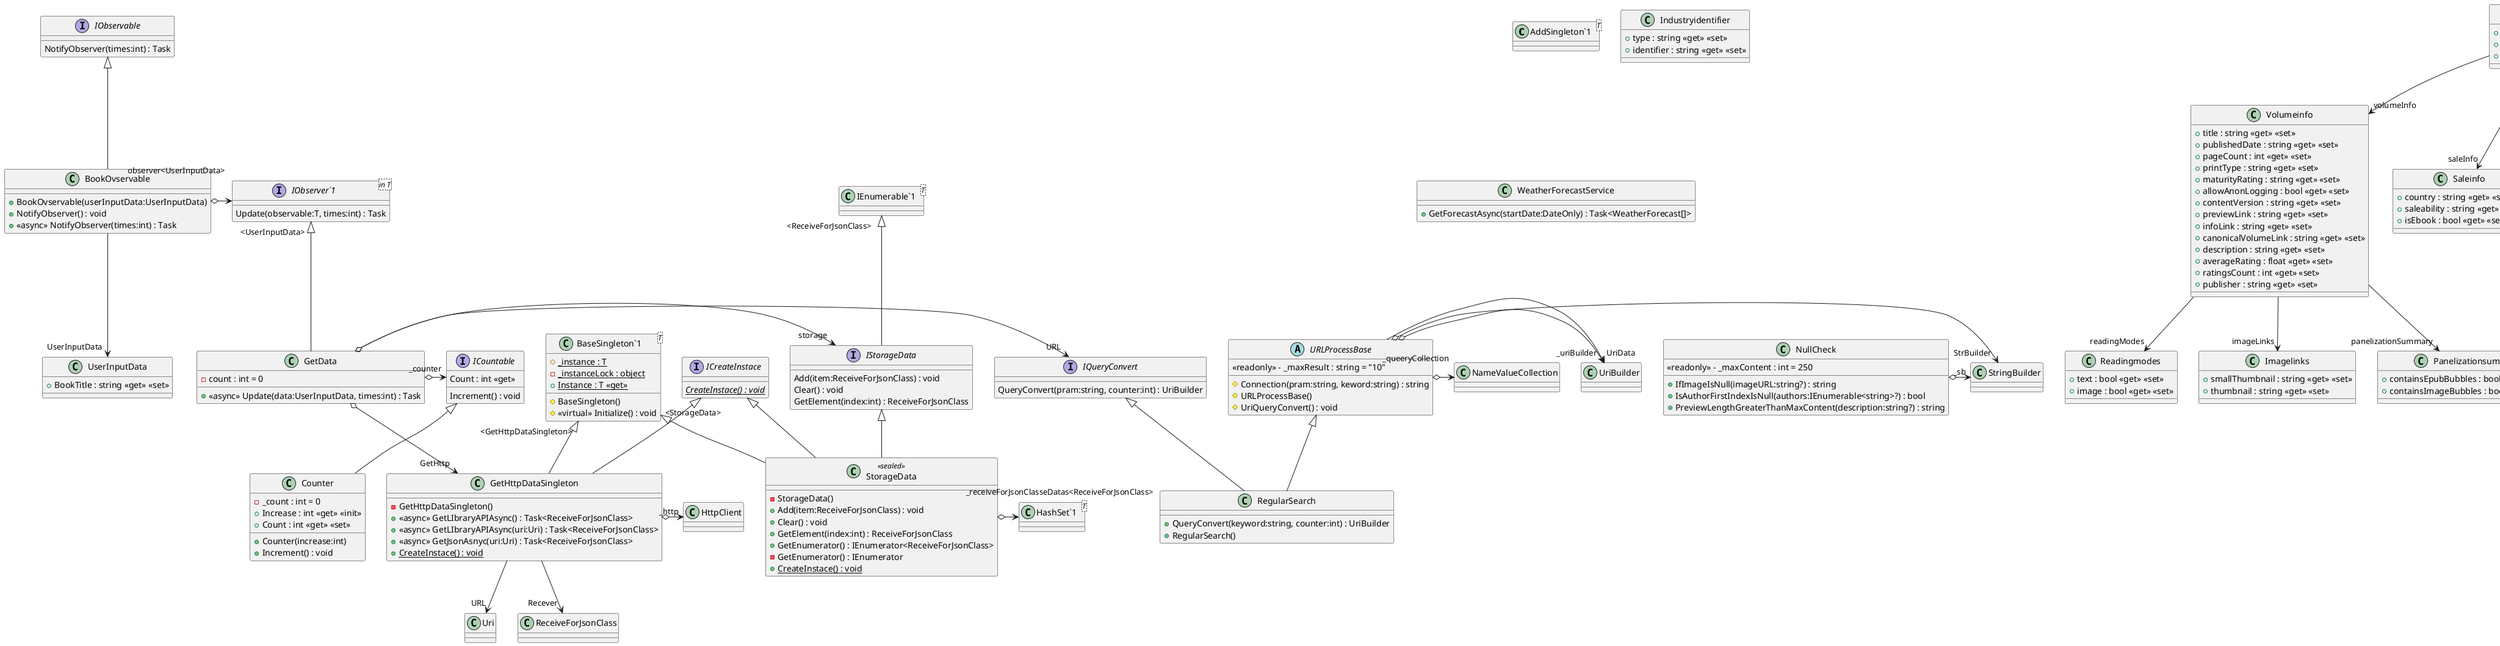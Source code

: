 @startuml
class "AddSingleton`1"<T> {
}
abstract class "BaseSingleton`1"<T> {
    # {static} _instance : T
    {static} - _instanceLock : object
    + {static} Instance : T <<get>>
    # BaseSingleton()
    # <<virtual>> Initialize() : void
}
interface ICreateInstace {
    {abstract} {static} CreateInstace() : void
}
class BookOvservable {
    + BookOvservable(userInputData:UserInputData)
    + NotifyObserver() : void
    + <<async>> NotifyObserver(times:int) : Task
}
class "IObserver`1"<T> {
}
IObservable <|-- BookOvservable
BookOvservable --> "UserInputData" UserInputData
BookOvservable o-> "observer<UserInputData>" "IObserver`1"
class GetData {
    - count : int = 0
    + <<async>> Update(data:UserInputData, times:int) : Task
}
class "IObserver`1"<T> {
}
"IObserver`1" "<UserInputData>" <|-- GetData
GetData o-> "URL" IQueryConvert
GetData o-> "_counter" ICountable
GetData o-> "GetHttp" GetHttpDataSingleton
GetData o-> "storage" IStorageData
class GetHttpDataSingleton {
    - GetHttpDataSingleton()
    + <<async>> GetLIbraryAPIAsync() : Task<ReceiveForJsonClass>
    + <<async>> GetLIbraryAPIAsync(uri:Uri) : Task<ReceiveForJsonClass>
    + <<async>> GetJsonAsnyc(uri:Uri) : Task<ReceiveForJsonClass>
    + {static} CreateInstace() : void
}
class "BaseSingleton`1"<T> {
}
"BaseSingleton`1" "<GetHttpDataSingleton>" <|-- GetHttpDataSingleton
ICreateInstace <|-- GetHttpDataSingleton
GetHttpDataSingleton --> "URL" Uri
GetHttpDataSingleton --> "Recever" ReceiveForJsonClass
GetHttpDataSingleton o-> "_http" HttpClient
interface IObservable {
    NotifyObserver(times:int) : Task
}
interface "IObserver`1"<in T> {
    Update(observable:T, times:int) : Task
}
interface IStorageData {
    Add(item:ReceiveForJsonClass) : void
    Clear() : void
    GetElement(index:int) : ReceiveForJsonClass
}
class "IEnumerable`1"<T> {
}
"IEnumerable`1" "<ReceiveForJsonClass>" <|-- IStorageData
class NullCheck {
    <<readonly>> - _maxContent : int = 250
    + IfImageIsNull(imageURL:string?) : string
    + IsAuthorFirstIndexIsNull(authors:IEnumerable<string>?) : bool
    + PreviewLengthGreaterThanMaxContent(description:string?) : string
}
NullCheck o-> "_sb" StringBuilder
class ReceiveForJsonClass {
}
class Item {
    + id : string <<get>> <<set>>
    + etag : string <<get>> <<set>>
    + selfLink : string <<get>> <<set>>
}
class Volumeinfo {
    + title : string <<get>> <<set>>
    + publishedDate : string <<get>> <<set>>
    + pageCount : int <<get>> <<set>>
    + printType : string <<get>> <<set>>
    + maturityRating : string <<get>> <<set>>
    + allowAnonLogging : bool <<get>> <<set>>
    + contentVersion : string <<get>> <<set>>
    + previewLink : string <<get>> <<set>>
    + infoLink : string <<get>> <<set>>
    + canonicalVolumeLink : string <<get>> <<set>>
    + description : string <<get>> <<set>>
    + averageRating : float <<get>> <<set>>
    + ratingsCount : int <<get>> <<set>>
    + publisher : string <<get>> <<set>>
}
class Readingmodes {
    + text : bool <<get>> <<set>>
    + image : bool <<get>> <<set>>
}
class Imagelinks {
    + smallThumbnail : string <<get>> <<set>>
    + thumbnail : string <<get>> <<set>>
}
class Panelizationsummary {
    + containsEpubBubbles : bool <<get>> <<set>>
    + containsImageBubbles : bool <<get>> <<set>>
}
class Industryidentifier {
    + type : string <<get>> <<set>>
    + identifier : string <<get>> <<set>>
}
class Saleinfo {
    + country : string <<get>> <<set>>
    + saleability : string <<get>> <<set>>
    + isEbook : bool <<get>> <<set>>
}
class Accessinfo {
    + country : string <<get>> <<set>>
    + viewability : string <<get>> <<set>>
    + embeddable : bool <<get>> <<set>>
    + publicDomain : bool <<get>> <<set>>
    + textToSpeechPermission : string <<get>> <<set>>
    + webReaderLink : string <<get>> <<set>>
    + accessViewStatus : string <<get>> <<set>>
    + quoteSharingAllowed : bool <<get>> <<set>>
}
class Epub {
    + isAvailable : bool <<get>> <<set>>
}
class Pdf {
    + isAvailable : bool <<get>> <<set>>
}
class Searchinfo {
    + textSnippet : string <<get>> <<set>>
}
Item --> "volumeInfo" Volumeinfo
Item --> "saleInfo" Saleinfo
Item --> "accessInfo" Accessinfo
Item --> "searchInfo" Searchinfo
Volumeinfo --> "readingModes" Readingmodes
Volumeinfo --> "imageLinks" Imagelinks
Volumeinfo --> "panelizationSummary" Panelizationsummary
Accessinfo --> "epub" Epub
Accessinfo --> "pdf" Pdf
class StorageData <<sealed>> {
    - StorageData()
    + Add(item:ReceiveForJsonClass) : void
    + Clear() : void
    + GetElement(index:int) : ReceiveForJsonClass
    + GetEnumerator() : IEnumerator<ReceiveForJsonClass>
    - GetEnumerator() : IEnumerator
    + {static} CreateInstace() : void
}
class "BaseSingleton`1"<T> {
}
class "HashSet`1"<T> {
}
"BaseSingleton`1" "<StorageData>" <|-- StorageData
IStorageData <|-- StorageData
ICreateInstace <|-- StorageData
StorageData o-> "_receiveForJsonClasseDatas<ReceiveForJsonClass>" "HashSet`1"
class UserInputData {
    + BookTitle : string <<get>> <<set>>
}
class WeatherForecast {
    + TemperatureC : int <<get>> <<set>>
    + TemperatureF : int <<get>>
    + Summary : string? <<get>> <<set>>
}
WeatherForecast --> "Date" DateOnly
class WeatherForecastService {
    + GetForecastAsync(startDate:DateOnly) : Task<WeatherForecast[]>
}
class ErrorModel {
    + RequestId : string? <<get>> <<set>>
    + ShowRequestId : bool <<get>>
    + ErrorModel(logger:ILogger<ErrorModel>)
    + OnGet() : void
}
class "ILogger`1"<T> {
}
PageModel <|-- ErrorModel
ErrorModel --> "_logger<ErrorModel>" "ILogger`1"
class Counter {
    - _count : int = 0
    + Increase : int <<get>> <<init>>
    + Counter(increase:int)
    + Count : int <<get>> <<set>>
    + Increment() : void
}
ICountable <|-- Counter
interface ICountable {
    Count : int <<get>>
    Increment() : void
}
class RegularSearch {
    + QueryConvert(keyword:string, counter:int) : UriBuilder
    + RegularSearch()
}
URLProcessBase <|-- RegularSearch
IQueryConvert <|-- RegularSearch
abstract class URLProcessBase {
    <<readonly>> - _maxResult : string = "10"
    # Connection(pram:string, keword:string) : string
    # URLProcessBase()
    # UriQueryConvert() : void
}
interface IQueryConvert {
    QueryConvert(pram:string, counter:int) : UriBuilder
}
URLProcessBase o-> "StrBuilder" StringBuilder
URLProcessBase o-> "_uriBuilder" UriBuilder
URLProcessBase --> "UriData" UriBuilder
URLProcessBase o-> "_queeryCollection" NameValueCollection
@enduml
